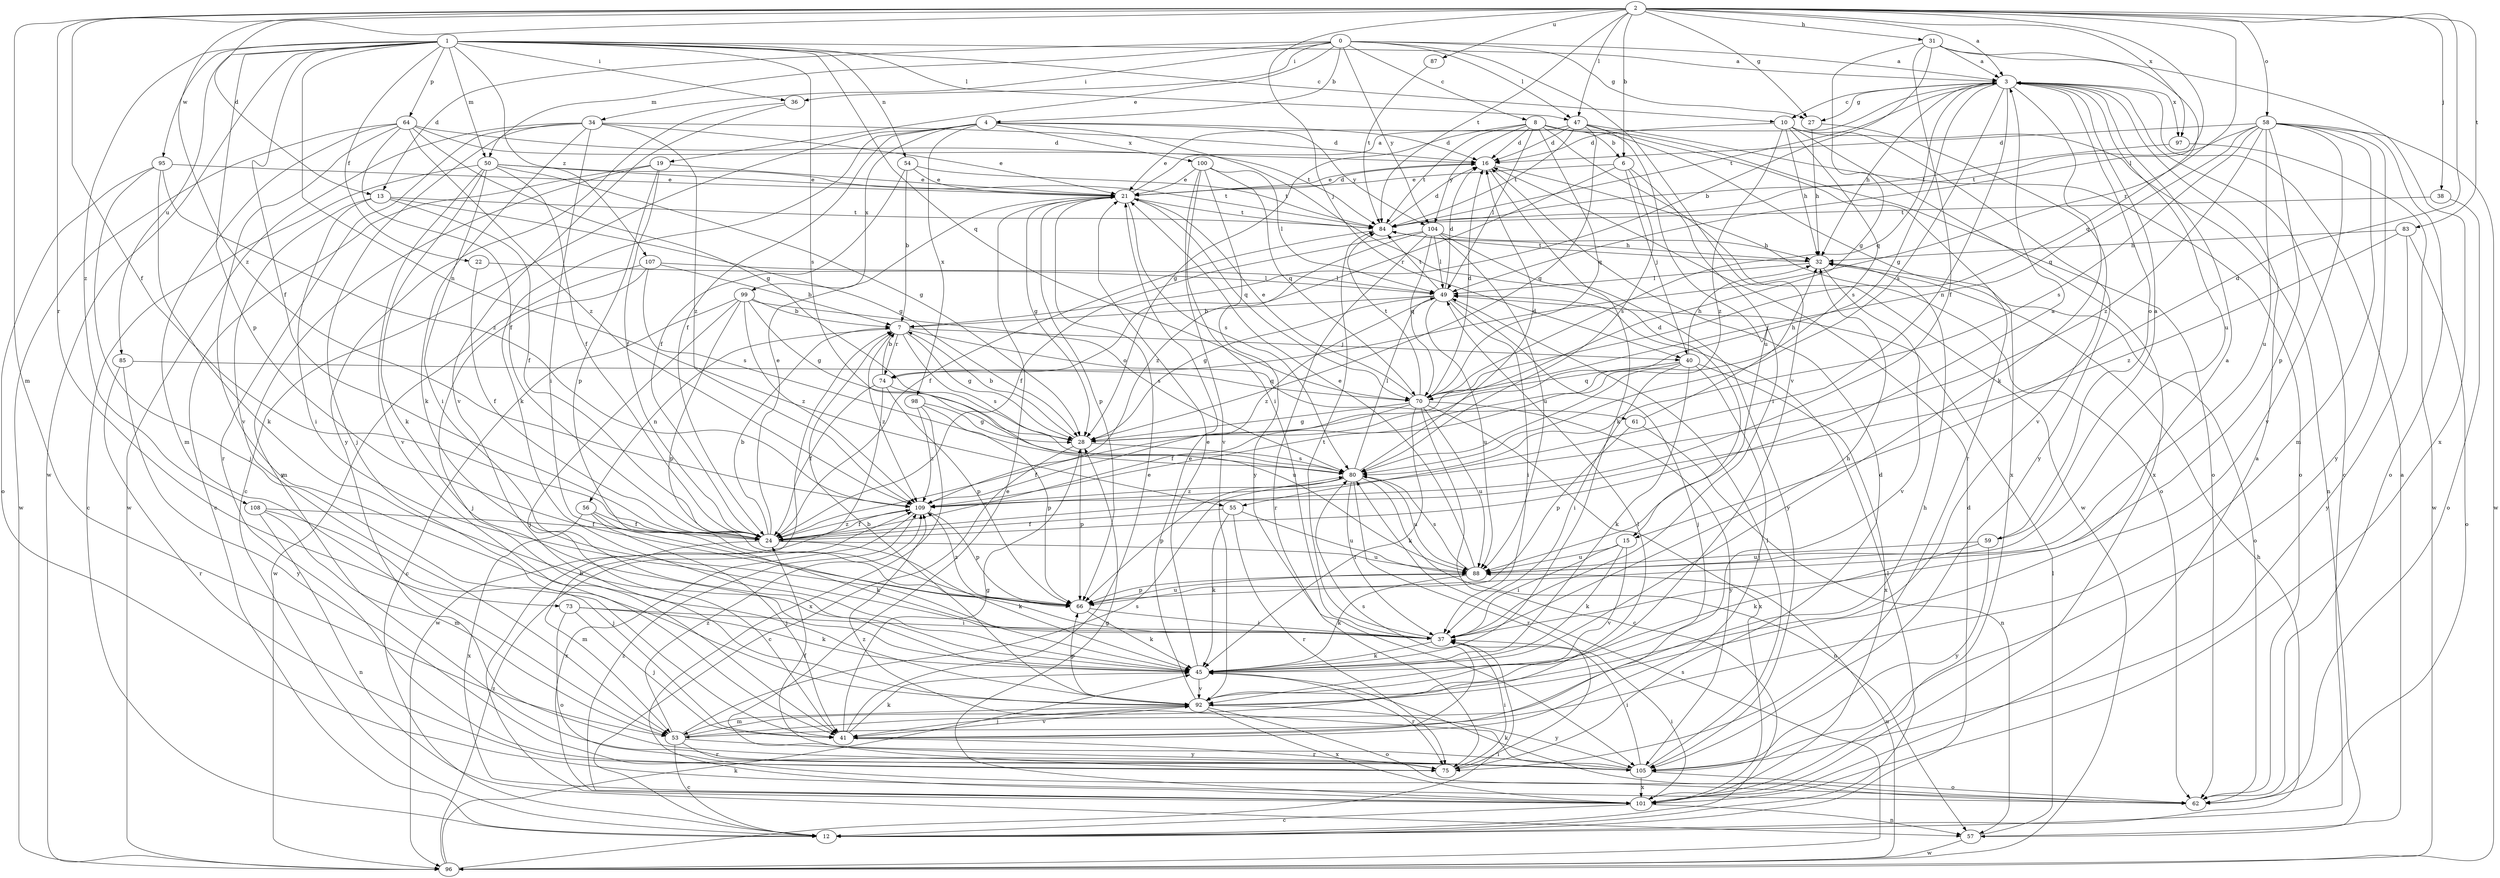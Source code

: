 strict digraph  {
0;
1;
2;
3;
4;
6;
7;
8;
10;
12;
13;
15;
16;
19;
21;
22;
24;
27;
28;
31;
32;
34;
36;
37;
38;
40;
41;
45;
47;
49;
50;
53;
54;
55;
56;
57;
58;
59;
61;
62;
64;
66;
70;
73;
74;
75;
80;
83;
84;
85;
87;
88;
92;
95;
96;
97;
98;
99;
100;
101;
104;
105;
107;
108;
109;
0 -> 3  [label=a];
0 -> 4  [label=b];
0 -> 8  [label=c];
0 -> 13  [label=d];
0 -> 19  [label=e];
0 -> 27  [label=g];
0 -> 34  [label=i];
0 -> 36  [label=i];
0 -> 47  [label=l];
0 -> 50  [label=m];
0 -> 92  [label=v];
0 -> 104  [label=y];
1 -> 3  [label=a];
1 -> 10  [label=c];
1 -> 22  [label=f];
1 -> 24  [label=f];
1 -> 36  [label=i];
1 -> 47  [label=l];
1 -> 50  [label=m];
1 -> 54  [label=n];
1 -> 55  [label=n];
1 -> 64  [label=p];
1 -> 66  [label=p];
1 -> 70  [label=q];
1 -> 80  [label=s];
1 -> 85  [label=u];
1 -> 95  [label=w];
1 -> 96  [label=w];
1 -> 107  [label=z];
1 -> 108  [label=z];
2 -> 3  [label=a];
2 -> 6  [label=b];
2 -> 13  [label=d];
2 -> 15  [label=d];
2 -> 24  [label=f];
2 -> 27  [label=g];
2 -> 31  [label=h];
2 -> 38  [label=j];
2 -> 40  [label=j];
2 -> 47  [label=l];
2 -> 49  [label=l];
2 -> 53  [label=m];
2 -> 58  [label=o];
2 -> 73  [label=r];
2 -> 74  [label=r];
2 -> 83  [label=t];
2 -> 84  [label=t];
2 -> 87  [label=u];
2 -> 97  [label=x];
2 -> 109  [label=z];
3 -> 10  [label=c];
3 -> 12  [label=c];
3 -> 27  [label=g];
3 -> 28  [label=g];
3 -> 32  [label=h];
3 -> 45  [label=k];
3 -> 55  [label=n];
3 -> 59  [label=o];
3 -> 70  [label=q];
3 -> 80  [label=s];
3 -> 84  [label=t];
3 -> 88  [label=u];
3 -> 97  [label=x];
4 -> 12  [label=c];
4 -> 15  [label=d];
4 -> 16  [label=d];
4 -> 24  [label=f];
4 -> 45  [label=k];
4 -> 98  [label=x];
4 -> 99  [label=x];
4 -> 100  [label=x];
4 -> 104  [label=y];
6 -> 21  [label=e];
6 -> 37  [label=i];
6 -> 40  [label=j];
6 -> 74  [label=r];
6 -> 80  [label=s];
7 -> 28  [label=g];
7 -> 40  [label=j];
7 -> 56  [label=n];
7 -> 61  [label=o];
7 -> 74  [label=r];
7 -> 80  [label=s];
7 -> 109  [label=z];
8 -> 6  [label=b];
8 -> 16  [label=d];
8 -> 28  [label=g];
8 -> 49  [label=l];
8 -> 62  [label=o];
8 -> 70  [label=q];
8 -> 75  [label=r];
8 -> 84  [label=t];
8 -> 96  [label=w];
8 -> 104  [label=y];
10 -> 16  [label=d];
10 -> 32  [label=h];
10 -> 57  [label=n];
10 -> 80  [label=s];
10 -> 101  [label=x];
10 -> 105  [label=y];
10 -> 109  [label=z];
12 -> 16  [label=d];
12 -> 32  [label=h];
12 -> 49  [label=l];
13 -> 24  [label=f];
13 -> 28  [label=g];
13 -> 37  [label=i];
13 -> 53  [label=m];
13 -> 84  [label=t];
15 -> 37  [label=i];
15 -> 45  [label=k];
15 -> 88  [label=u];
15 -> 92  [label=v];
16 -> 21  [label=e];
16 -> 45  [label=k];
16 -> 62  [label=o];
19 -> 12  [label=c];
19 -> 21  [label=e];
19 -> 24  [label=f];
19 -> 66  [label=p];
19 -> 105  [label=y];
21 -> 3  [label=a];
21 -> 16  [label=d];
21 -> 28  [label=g];
21 -> 66  [label=p];
21 -> 70  [label=q];
21 -> 80  [label=s];
21 -> 84  [label=t];
22 -> 24  [label=f];
22 -> 49  [label=l];
24 -> 3  [label=a];
24 -> 7  [label=b];
24 -> 21  [label=e];
24 -> 45  [label=k];
24 -> 53  [label=m];
24 -> 88  [label=u];
24 -> 109  [label=z];
27 -> 32  [label=h];
27 -> 92  [label=v];
28 -> 7  [label=b];
28 -> 12  [label=c];
28 -> 66  [label=p];
28 -> 80  [label=s];
31 -> 3  [label=a];
31 -> 7  [label=b];
31 -> 24  [label=f];
31 -> 28  [label=g];
31 -> 70  [label=q];
31 -> 101  [label=x];
32 -> 49  [label=l];
32 -> 62  [label=o];
32 -> 84  [label=t];
32 -> 92  [label=v];
34 -> 16  [label=d];
34 -> 21  [label=e];
34 -> 37  [label=i];
34 -> 41  [label=j];
34 -> 45  [label=k];
34 -> 75  [label=r];
34 -> 96  [label=w];
34 -> 109  [label=z];
36 -> 92  [label=v];
36 -> 105  [label=y];
37 -> 3  [label=a];
37 -> 32  [label=h];
37 -> 45  [label=k];
37 -> 84  [label=t];
38 -> 62  [label=o];
38 -> 84  [label=t];
40 -> 24  [label=f];
40 -> 32  [label=h];
40 -> 37  [label=i];
40 -> 41  [label=j];
40 -> 45  [label=k];
40 -> 70  [label=q];
40 -> 101  [label=x];
41 -> 21  [label=e];
41 -> 28  [label=g];
41 -> 45  [label=k];
41 -> 75  [label=r];
41 -> 80  [label=s];
41 -> 92  [label=v];
45 -> 21  [label=e];
45 -> 75  [label=r];
45 -> 92  [label=v];
47 -> 16  [label=d];
47 -> 21  [label=e];
47 -> 28  [label=g];
47 -> 62  [label=o];
47 -> 84  [label=t];
47 -> 88  [label=u];
47 -> 101  [label=x];
49 -> 7  [label=b];
49 -> 16  [label=d];
49 -> 28  [label=g];
49 -> 37  [label=i];
49 -> 41  [label=j];
49 -> 84  [label=t];
49 -> 88  [label=u];
49 -> 109  [label=z];
50 -> 12  [label=c];
50 -> 21  [label=e];
50 -> 24  [label=f];
50 -> 28  [label=g];
50 -> 37  [label=i];
50 -> 45  [label=k];
50 -> 84  [label=t];
50 -> 92  [label=v];
53 -> 12  [label=c];
53 -> 32  [label=h];
53 -> 49  [label=l];
53 -> 75  [label=r];
53 -> 80  [label=s];
53 -> 105  [label=y];
53 -> 109  [label=z];
54 -> 7  [label=b];
54 -> 21  [label=e];
54 -> 24  [label=f];
54 -> 84  [label=t];
55 -> 24  [label=f];
55 -> 45  [label=k];
55 -> 75  [label=r];
55 -> 88  [label=u];
56 -> 24  [label=f];
56 -> 41  [label=j];
56 -> 45  [label=k];
56 -> 101  [label=x];
57 -> 3  [label=a];
57 -> 49  [label=l];
57 -> 96  [label=w];
58 -> 16  [label=d];
58 -> 53  [label=m];
58 -> 62  [label=o];
58 -> 66  [label=p];
58 -> 70  [label=q];
58 -> 80  [label=s];
58 -> 84  [label=t];
58 -> 88  [label=u];
58 -> 92  [label=v];
58 -> 96  [label=w];
58 -> 105  [label=y];
58 -> 109  [label=z];
59 -> 3  [label=a];
59 -> 45  [label=k];
59 -> 88  [label=u];
59 -> 105  [label=y];
61 -> 32  [label=h];
61 -> 57  [label=n];
61 -> 66  [label=p];
62 -> 45  [label=k];
64 -> 16  [label=d];
64 -> 24  [label=f];
64 -> 28  [label=g];
64 -> 53  [label=m];
64 -> 84  [label=t];
64 -> 92  [label=v];
64 -> 96  [label=w];
64 -> 109  [label=z];
66 -> 37  [label=i];
66 -> 45  [label=k];
66 -> 88  [label=u];
66 -> 109  [label=z];
70 -> 12  [label=c];
70 -> 16  [label=d];
70 -> 21  [label=e];
70 -> 24  [label=f];
70 -> 28  [label=g];
70 -> 45  [label=k];
70 -> 84  [label=t];
70 -> 88  [label=u];
70 -> 101  [label=x];
70 -> 105  [label=y];
73 -> 37  [label=i];
73 -> 41  [label=j];
73 -> 45  [label=k];
73 -> 62  [label=o];
74 -> 7  [label=b];
74 -> 24  [label=f];
74 -> 66  [label=p];
74 -> 88  [label=u];
74 -> 96  [label=w];
75 -> 16  [label=d];
75 -> 21  [label=e];
75 -> 37  [label=i];
80 -> 16  [label=d];
80 -> 37  [label=i];
80 -> 49  [label=l];
80 -> 57  [label=n];
80 -> 66  [label=p];
80 -> 75  [label=r];
80 -> 88  [label=u];
80 -> 109  [label=z];
83 -> 32  [label=h];
83 -> 62  [label=o];
83 -> 105  [label=y];
83 -> 109  [label=z];
84 -> 16  [label=d];
84 -> 24  [label=f];
84 -> 32  [label=h];
85 -> 70  [label=q];
85 -> 75  [label=r];
85 -> 105  [label=y];
87 -> 84  [label=t];
88 -> 21  [label=e];
88 -> 45  [label=k];
88 -> 66  [label=p];
88 -> 80  [label=s];
92 -> 7  [label=b];
92 -> 21  [label=e];
92 -> 41  [label=j];
92 -> 53  [label=m];
92 -> 62  [label=o];
92 -> 66  [label=p];
92 -> 101  [label=x];
92 -> 105  [label=y];
95 -> 21  [label=e];
95 -> 41  [label=j];
95 -> 45  [label=k];
95 -> 62  [label=o];
95 -> 109  [label=z];
96 -> 37  [label=i];
96 -> 45  [label=k];
96 -> 80  [label=s];
96 -> 88  [label=u];
96 -> 109  [label=z];
97 -> 84  [label=t];
97 -> 96  [label=w];
98 -> 28  [label=g];
98 -> 66  [label=p];
98 -> 101  [label=x];
98 -> 109  [label=z];
99 -> 7  [label=b];
99 -> 12  [label=c];
99 -> 28  [label=g];
99 -> 41  [label=j];
99 -> 66  [label=p];
99 -> 80  [label=s];
99 -> 109  [label=z];
100 -> 21  [label=e];
100 -> 37  [label=i];
100 -> 49  [label=l];
100 -> 70  [label=q];
100 -> 92  [label=v];
100 -> 105  [label=y];
101 -> 3  [label=a];
101 -> 7  [label=b];
101 -> 12  [label=c];
101 -> 28  [label=g];
101 -> 37  [label=i];
101 -> 57  [label=n];
101 -> 109  [label=z];
104 -> 24  [label=f];
104 -> 32  [label=h];
104 -> 49  [label=l];
104 -> 70  [label=q];
104 -> 75  [label=r];
104 -> 88  [label=u];
104 -> 105  [label=y];
104 -> 109  [label=z];
105 -> 24  [label=f];
105 -> 37  [label=i];
105 -> 49  [label=l];
105 -> 62  [label=o];
105 -> 101  [label=x];
105 -> 109  [label=z];
107 -> 7  [label=b];
107 -> 41  [label=j];
107 -> 49  [label=l];
107 -> 80  [label=s];
107 -> 96  [label=w];
108 -> 24  [label=f];
108 -> 41  [label=j];
108 -> 53  [label=m];
108 -> 57  [label=n];
109 -> 24  [label=f];
109 -> 66  [label=p];
109 -> 101  [label=x];
}
